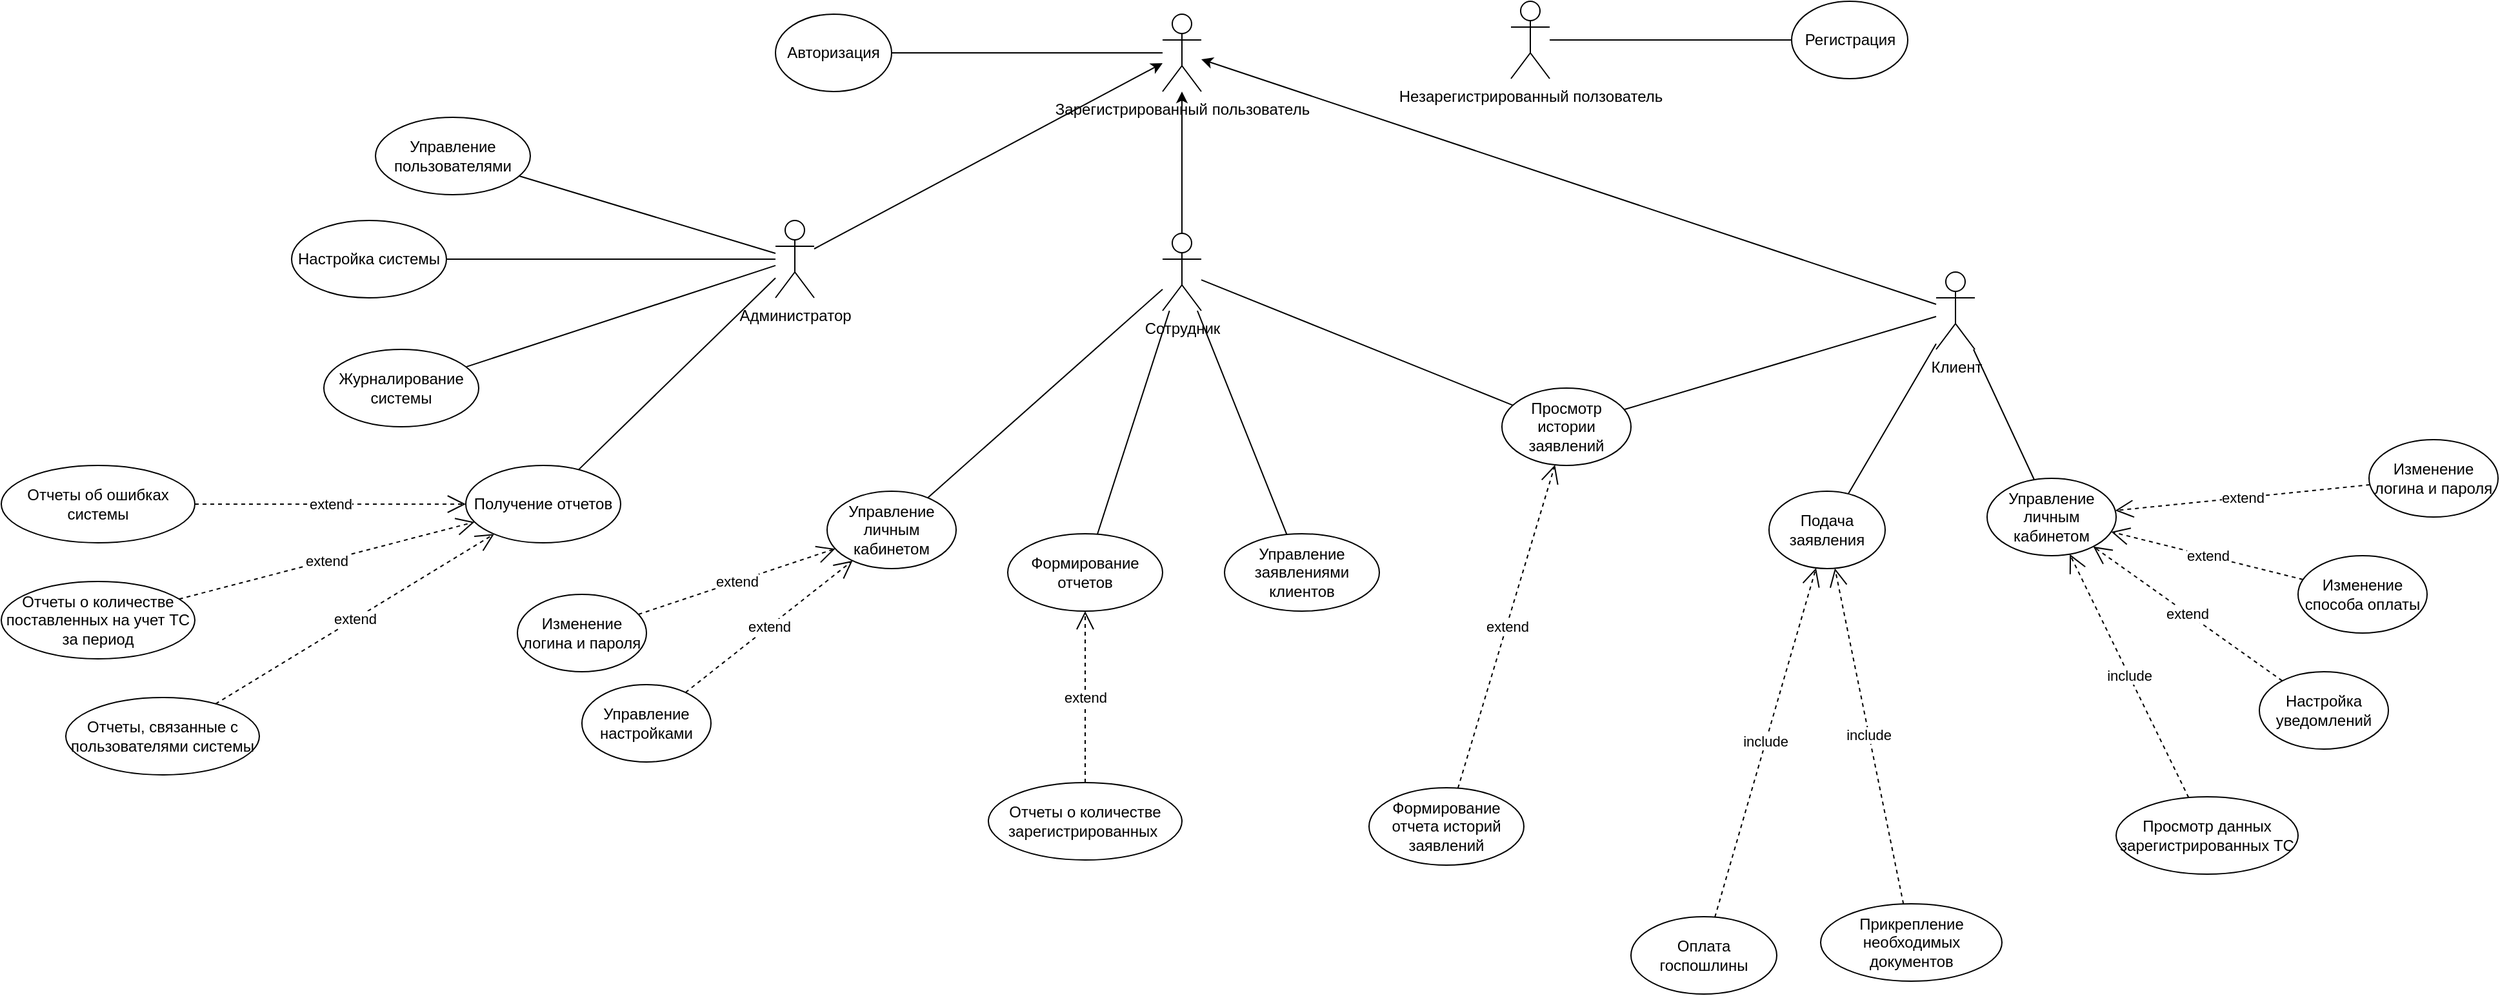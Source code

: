 <mxfile version="24.7.17">
  <diagram name="Страница — 1" id="BYZZg4gn-MK3XCf_8iRn">
    <mxGraphModel dx="2785" dy="821" grid="0" gridSize="10" guides="1" tooltips="1" connect="1" arrows="1" fold="1" page="0" pageScale="1" pageWidth="1169" pageHeight="827" math="0" shadow="0">
      <root>
        <mxCell id="0" />
        <mxCell id="1" parent="0" />
        <mxCell id="q_sG9YHpF0HVxiTM0cFI-21" value="" style="endArrow=none;html=1;rounded=1;jumpStyle=none;shadow=0;" edge="1" parent="1" source="q_sG9YHpF0HVxiTM0cFI-18" target="q_sG9YHpF0HVxiTM0cFI-4">
          <mxGeometry width="50" height="50" relative="1" as="geometry">
            <mxPoint x="540" y="510" as="sourcePoint" />
            <mxPoint x="590" y="460" as="targetPoint" />
          </mxGeometry>
        </mxCell>
        <mxCell id="q_sG9YHpF0HVxiTM0cFI-1" value="Зарегистрированный пользователь" style="shape=umlActor;verticalLabelPosition=bottom;verticalAlign=top;html=1;outlineConnect=0;rounded=1;" vertex="1" parent="1">
          <mxGeometry x="430" y="160" width="30" height="60" as="geometry" />
        </mxCell>
        <mxCell id="q_sG9YHpF0HVxiTM0cFI-2" value="Сотрудник" style="shape=umlActor;verticalLabelPosition=bottom;verticalAlign=top;html=1;outlineConnect=0;rounded=1;" vertex="1" parent="1">
          <mxGeometry x="430" y="330" width="30" height="60" as="geometry" />
        </mxCell>
        <mxCell id="q_sG9YHpF0HVxiTM0cFI-3" value="Незарегистрированный ползователь" style="shape=umlActor;verticalLabelPosition=bottom;verticalAlign=top;html=1;outlineConnect=0;rounded=1;" vertex="1" parent="1">
          <mxGeometry x="700" y="150" width="30" height="60" as="geometry" />
        </mxCell>
        <mxCell id="q_sG9YHpF0HVxiTM0cFI-4" value="Клиент" style="shape=umlActor;verticalLabelPosition=bottom;verticalAlign=top;html=1;outlineConnect=0;rounded=1;" vertex="1" parent="1">
          <mxGeometry x="1029.5" y="360" width="30" height="60" as="geometry" />
        </mxCell>
        <mxCell id="q_sG9YHpF0HVxiTM0cFI-6" value="Администратор" style="shape=umlActor;verticalLabelPosition=bottom;verticalAlign=top;html=1;outlineConnect=0;rounded=1;" vertex="1" parent="1">
          <mxGeometry x="130" y="320" width="30" height="60" as="geometry" />
        </mxCell>
        <mxCell id="q_sG9YHpF0HVxiTM0cFI-7" value="Авторизация" style="ellipse;whiteSpace=wrap;html=1;rounded=1;" vertex="1" parent="1">
          <mxGeometry x="130" y="160" width="90" height="60" as="geometry" />
        </mxCell>
        <mxCell id="q_sG9YHpF0HVxiTM0cFI-9" value="Регистрация" style="ellipse;whiteSpace=wrap;html=1;rounded=1;" vertex="1" parent="1">
          <mxGeometry x="917.5" y="150" width="90" height="60" as="geometry" />
        </mxCell>
        <mxCell id="q_sG9YHpF0HVxiTM0cFI-10" value="" style="endArrow=none;html=1;rounded=1;" edge="1" parent="1" source="q_sG9YHpF0HVxiTM0cFI-3" target="q_sG9YHpF0HVxiTM0cFI-9">
          <mxGeometry width="50" height="50" relative="1" as="geometry">
            <mxPoint x="-12.5" y="350" as="sourcePoint" />
            <mxPoint x="37.5" y="300" as="targetPoint" />
          </mxGeometry>
        </mxCell>
        <mxCell id="q_sG9YHpF0HVxiTM0cFI-11" value="" style="endArrow=none;html=1;rounded=1;" edge="1" parent="1" source="q_sG9YHpF0HVxiTM0cFI-7" target="q_sG9YHpF0HVxiTM0cFI-1">
          <mxGeometry width="50" height="50" relative="1" as="geometry">
            <mxPoint x="640" y="139.55" as="sourcePoint" />
            <mxPoint x="490" y="139.55" as="targetPoint" />
          </mxGeometry>
        </mxCell>
        <mxCell id="q_sG9YHpF0HVxiTM0cFI-12" value="" style="endArrow=classic;html=1;rounded=1;" edge="1" parent="1" source="q_sG9YHpF0HVxiTM0cFI-6" target="q_sG9YHpF0HVxiTM0cFI-1">
          <mxGeometry width="50" height="50" relative="1" as="geometry">
            <mxPoint x="-80" y="400" as="sourcePoint" />
            <mxPoint x="-30" y="350" as="targetPoint" />
          </mxGeometry>
        </mxCell>
        <mxCell id="q_sG9YHpF0HVxiTM0cFI-13" value="" style="endArrow=classic;html=1;rounded=1;" edge="1" parent="1" source="q_sG9YHpF0HVxiTM0cFI-2" target="q_sG9YHpF0HVxiTM0cFI-1">
          <mxGeometry width="50" height="50" relative="1" as="geometry">
            <mxPoint x="170" y="349" as="sourcePoint" />
            <mxPoint x="430" y="161" as="targetPoint" />
          </mxGeometry>
        </mxCell>
        <mxCell id="q_sG9YHpF0HVxiTM0cFI-14" value="" style="endArrow=classic;html=1;rounded=1;" edge="1" parent="1" source="q_sG9YHpF0HVxiTM0cFI-4" target="q_sG9YHpF0HVxiTM0cFI-1">
          <mxGeometry width="50" height="50" relative="1" as="geometry">
            <mxPoint x="180" y="359" as="sourcePoint" />
            <mxPoint x="440" y="171" as="targetPoint" />
          </mxGeometry>
        </mxCell>
        <mxCell id="q_sG9YHpF0HVxiTM0cFI-15" value="Оплата госпошлины" style="ellipse;whiteSpace=wrap;html=1;rounded=1;" vertex="1" parent="1">
          <mxGeometry x="793" y="860" width="113" height="60" as="geometry" />
        </mxCell>
        <mxCell id="q_sG9YHpF0HVxiTM0cFI-18" value="Подача заявления" style="ellipse;whiteSpace=wrap;html=1;rounded=1;" vertex="1" parent="1">
          <mxGeometry x="900" y="530" width="90" height="60" as="geometry" />
        </mxCell>
        <mxCell id="q_sG9YHpF0HVxiTM0cFI-19" value="Прикрепление необходимых документов" style="ellipse;whiteSpace=wrap;html=1;rounded=1;" vertex="1" parent="1">
          <mxGeometry x="940" y="850" width="140.5" height="60" as="geometry" />
        </mxCell>
        <mxCell id="q_sG9YHpF0HVxiTM0cFI-25" value="include" style="endArrow=open;endSize=12;dashed=1;html=1;rounded=1;" edge="1" parent="1" source="q_sG9YHpF0HVxiTM0cFI-19" target="q_sG9YHpF0HVxiTM0cFI-18">
          <mxGeometry x="0.004" width="160" relative="1" as="geometry">
            <mxPoint x="465" y="520" as="sourcePoint" />
            <mxPoint x="625" y="520" as="targetPoint" />
            <mxPoint as="offset" />
          </mxGeometry>
        </mxCell>
        <mxCell id="q_sG9YHpF0HVxiTM0cFI-26" value="include" style="endArrow=open;endSize=12;dashed=1;html=1;rounded=1;" edge="1" parent="1" source="q_sG9YHpF0HVxiTM0cFI-15" target="q_sG9YHpF0HVxiTM0cFI-18">
          <mxGeometry x="0.003" width="160" relative="1" as="geometry">
            <mxPoint x="588" y="664" as="sourcePoint" />
            <mxPoint x="759" y="533" as="targetPoint" />
            <mxPoint as="offset" />
          </mxGeometry>
        </mxCell>
        <mxCell id="q_sG9YHpF0HVxiTM0cFI-30" value="Управление заявлениями клиентов" style="ellipse;whiteSpace=wrap;html=1;rounded=1;" vertex="1" parent="1">
          <mxGeometry x="478" y="563" width="120" height="60" as="geometry" />
        </mxCell>
        <mxCell id="q_sG9YHpF0HVxiTM0cFI-35" value="" style="endArrow=none;html=1;rounded=1;jumpStyle=none;shadow=0;" edge="1" parent="1" source="q_sG9YHpF0HVxiTM0cFI-30" target="q_sG9YHpF0HVxiTM0cFI-2">
          <mxGeometry width="50" height="50" relative="1" as="geometry">
            <mxPoint x="500" y="458" as="sourcePoint" />
            <mxPoint x="538" y="400" as="targetPoint" />
          </mxGeometry>
        </mxCell>
        <mxCell id="q_sG9YHpF0HVxiTM0cFI-38" value="Формирование отчетов" style="ellipse;whiteSpace=wrap;html=1;rounded=1;" vertex="1" parent="1">
          <mxGeometry x="310" y="563" width="120" height="60" as="geometry" />
        </mxCell>
        <mxCell id="q_sG9YHpF0HVxiTM0cFI-39" value="" style="endArrow=none;html=1;rounded=1;jumpStyle=none;shadow=0;" edge="1" parent="1" source="q_sG9YHpF0HVxiTM0cFI-38" target="q_sG9YHpF0HVxiTM0cFI-2">
          <mxGeometry width="50" height="50" relative="1" as="geometry">
            <mxPoint x="315" y="473" as="sourcePoint" />
            <mxPoint x="250" y="350" as="targetPoint" />
          </mxGeometry>
        </mxCell>
        <mxCell id="q_sG9YHpF0HVxiTM0cFI-41" value="Получение отчетов" style="ellipse;whiteSpace=wrap;html=1;rounded=1;" vertex="1" parent="1">
          <mxGeometry x="-110" y="510" width="120" height="60" as="geometry" />
        </mxCell>
        <mxCell id="q_sG9YHpF0HVxiTM0cFI-42" value="Отчеты, связанные с пользователями системы" style="ellipse;whiteSpace=wrap;html=1;rounded=1;" vertex="1" parent="1">
          <mxGeometry x="-420" y="690" width="150" height="60" as="geometry" />
        </mxCell>
        <mxCell id="q_sG9YHpF0HVxiTM0cFI-43" value="Управление пользователями" style="ellipse;whiteSpace=wrap;html=1;rounded=1;" vertex="1" parent="1">
          <mxGeometry x="-180" y="240" width="120" height="60" as="geometry" />
        </mxCell>
        <mxCell id="q_sG9YHpF0HVxiTM0cFI-44" value="Настройка системы" style="ellipse;whiteSpace=wrap;html=1;rounded=1;" vertex="1" parent="1">
          <mxGeometry x="-245" y="320" width="120" height="60" as="geometry" />
        </mxCell>
        <mxCell id="q_sG9YHpF0HVxiTM0cFI-46" value="" style="endArrow=none;html=1;rounded=1;" edge="1" parent="1" source="q_sG9YHpF0HVxiTM0cFI-6" target="q_sG9YHpF0HVxiTM0cFI-44">
          <mxGeometry width="50" height="50" relative="1" as="geometry">
            <mxPoint x="140" y="420" as="sourcePoint" />
            <mxPoint x="-10" y="420" as="targetPoint" />
          </mxGeometry>
        </mxCell>
        <mxCell id="q_sG9YHpF0HVxiTM0cFI-47" value="" style="endArrow=none;html=1;rounded=1;" edge="1" parent="1" source="q_sG9YHpF0HVxiTM0cFI-6" target="q_sG9YHpF0HVxiTM0cFI-43">
          <mxGeometry width="50" height="50" relative="1" as="geometry">
            <mxPoint x="140" y="280" as="sourcePoint" />
            <mxPoint x="-10" y="280" as="targetPoint" />
          </mxGeometry>
        </mxCell>
        <mxCell id="q_sG9YHpF0HVxiTM0cFI-48" value="" style="endArrow=none;html=1;rounded=1;" edge="1" parent="1" source="q_sG9YHpF0HVxiTM0cFI-6" target="q_sG9YHpF0HVxiTM0cFI-41">
          <mxGeometry width="50" height="50" relative="1" as="geometry">
            <mxPoint x="262" y="420" as="sourcePoint" />
            <mxPoint x="110" y="476" as="targetPoint" />
          </mxGeometry>
        </mxCell>
        <mxCell id="q_sG9YHpF0HVxiTM0cFI-49" value="extend" style="endArrow=open;endSize=12;dashed=1;html=1;rounded=1;" edge="1" parent="1" source="q_sG9YHpF0HVxiTM0cFI-42" target="q_sG9YHpF0HVxiTM0cFI-41">
          <mxGeometry x="-0.002" width="160" relative="1" as="geometry">
            <mxPoint x="35" y="728" as="sourcePoint" />
            <mxPoint x="150" y="610" as="targetPoint" />
            <mxPoint as="offset" />
          </mxGeometry>
        </mxCell>
        <mxCell id="q_sG9YHpF0HVxiTM0cFI-50" value="Отчеты о количестве поставленных на учет ТС за период" style="ellipse;whiteSpace=wrap;html=1;rounded=1;" vertex="1" parent="1">
          <mxGeometry x="-470" y="600" width="150" height="60" as="geometry" />
        </mxCell>
        <mxCell id="q_sG9YHpF0HVxiTM0cFI-51" value="extend" style="endArrow=open;endSize=12;dashed=1;html=1;rounded=1;" edge="1" parent="1" source="q_sG9YHpF0HVxiTM0cFI-50" target="q_sG9YHpF0HVxiTM0cFI-41">
          <mxGeometry x="-0.002" width="160" relative="1" as="geometry">
            <mxPoint x="-153.5" y="621" as="sourcePoint" />
            <mxPoint x="-46.5" y="459" as="targetPoint" />
            <mxPoint as="offset" />
          </mxGeometry>
        </mxCell>
        <mxCell id="q_sG9YHpF0HVxiTM0cFI-54" value="Отчеты о количестве зарегистрированных&amp;nbsp;" style="ellipse;whiteSpace=wrap;html=1;rounded=1;" vertex="1" parent="1">
          <mxGeometry x="295" y="756" width="150" height="60" as="geometry" />
        </mxCell>
        <mxCell id="q_sG9YHpF0HVxiTM0cFI-55" value="extend" style="endArrow=open;endSize=12;dashed=1;html=1;rounded=1;" edge="1" parent="1" source="q_sG9YHpF0HVxiTM0cFI-54" target="q_sG9YHpF0HVxiTM0cFI-38">
          <mxGeometry x="0.002" width="160" relative="1" as="geometry">
            <mxPoint x="202" y="749" as="sourcePoint" />
            <mxPoint x="220" y="560" as="targetPoint" />
            <mxPoint as="offset" />
          </mxGeometry>
        </mxCell>
        <mxCell id="q_sG9YHpF0HVxiTM0cFI-56" value="Управление личным кабинетом" style="ellipse;whiteSpace=wrap;html=1;rounded=1;" vertex="1" parent="1">
          <mxGeometry x="1069" y="520" width="100" height="60" as="geometry" />
        </mxCell>
        <mxCell id="q_sG9YHpF0HVxiTM0cFI-58" value="" style="endArrow=none;html=1;rounded=1;jumpStyle=none;shadow=0;" edge="1" parent="1" source="q_sG9YHpF0HVxiTM0cFI-56" target="q_sG9YHpF0HVxiTM0cFI-4">
          <mxGeometry width="50" height="50" relative="1" as="geometry">
            <mxPoint x="900" y="320" as="sourcePoint" />
            <mxPoint x="827" y="234" as="targetPoint" />
          </mxGeometry>
        </mxCell>
        <mxCell id="q_sG9YHpF0HVxiTM0cFI-59" value="Изменение способа оплаты" style="ellipse;whiteSpace=wrap;html=1;rounded=1;" vertex="1" parent="1">
          <mxGeometry x="1310" y="580" width="100" height="60" as="geometry" />
        </mxCell>
        <mxCell id="q_sG9YHpF0HVxiTM0cFI-60" value="Просмотр истории заявлений" style="ellipse;whiteSpace=wrap;html=1;rounded=1;" vertex="1" parent="1">
          <mxGeometry x="693" y="450" width="100" height="60" as="geometry" />
        </mxCell>
        <mxCell id="q_sG9YHpF0HVxiTM0cFI-61" value="" style="endArrow=none;html=1;rounded=1;jumpStyle=none;shadow=0;" edge="1" parent="1" source="q_sG9YHpF0HVxiTM0cFI-60" target="q_sG9YHpF0HVxiTM0cFI-2">
          <mxGeometry width="50" height="50" relative="1" as="geometry">
            <mxPoint x="680" y="390" as="sourcePoint" />
            <mxPoint x="568" y="409" as="targetPoint" />
          </mxGeometry>
        </mxCell>
        <mxCell id="q_sG9YHpF0HVxiTM0cFI-62" value="" style="endArrow=none;html=1;rounded=1;jumpStyle=none;shadow=0;" edge="1" parent="1" source="q_sG9YHpF0HVxiTM0cFI-4" target="q_sG9YHpF0HVxiTM0cFI-60">
          <mxGeometry width="50" height="50" relative="1" as="geometry">
            <mxPoint x="640" y="361" as="sourcePoint" />
            <mxPoint x="528" y="380" as="targetPoint" />
          </mxGeometry>
        </mxCell>
        <mxCell id="q_sG9YHpF0HVxiTM0cFI-64" value="extend" style="endArrow=open;endSize=12;dashed=1;html=1;rounded=1;" edge="1" parent="1" source="q_sG9YHpF0HVxiTM0cFI-59" target="q_sG9YHpF0HVxiTM0cFI-56">
          <mxGeometry width="160" relative="1" as="geometry">
            <mxPoint x="1080" y="471" as="sourcePoint" />
            <mxPoint x="970" y="380" as="targetPoint" />
          </mxGeometry>
        </mxCell>
        <mxCell id="q_sG9YHpF0HVxiTM0cFI-65" value="Настройка уведомлений" style="ellipse;whiteSpace=wrap;html=1;rounded=1;" vertex="1" parent="1">
          <mxGeometry x="1280" y="670" width="100" height="60" as="geometry" />
        </mxCell>
        <mxCell id="q_sG9YHpF0HVxiTM0cFI-66" value="extend" style="endArrow=open;endSize=12;dashed=1;html=1;rounded=1;" edge="1" parent="1" source="q_sG9YHpF0HVxiTM0cFI-65" target="q_sG9YHpF0HVxiTM0cFI-56">
          <mxGeometry width="160" relative="1" as="geometry">
            <mxPoint x="1093" y="561" as="sourcePoint" />
            <mxPoint x="963" y="416" as="targetPoint" />
          </mxGeometry>
        </mxCell>
        <mxCell id="q_sG9YHpF0HVxiTM0cFI-67" value="Журналирование системы" style="ellipse;whiteSpace=wrap;html=1;rounded=1;" vertex="1" parent="1">
          <mxGeometry x="-220" y="420" width="120" height="60" as="geometry" />
        </mxCell>
        <mxCell id="q_sG9YHpF0HVxiTM0cFI-68" value="" style="endArrow=none;html=1;rounded=1;" edge="1" parent="1" target="q_sG9YHpF0HVxiTM0cFI-67" source="q_sG9YHpF0HVxiTM0cFI-6">
          <mxGeometry width="50" height="50" relative="1" as="geometry">
            <mxPoint x="130" y="441" as="sourcePoint" />
            <mxPoint x="-10" y="510" as="targetPoint" />
          </mxGeometry>
        </mxCell>
        <mxCell id="q_sG9YHpF0HVxiTM0cFI-69" value="Отчеты об ошибках системы" style="ellipse;whiteSpace=wrap;html=1;rounded=1;" vertex="1" parent="1">
          <mxGeometry x="-470" y="510" width="150" height="60" as="geometry" />
        </mxCell>
        <mxCell id="q_sG9YHpF0HVxiTM0cFI-70" value="extend" style="endArrow=open;endSize=12;dashed=1;html=1;rounded=1;" edge="1" parent="1" source="q_sG9YHpF0HVxiTM0cFI-69" target="q_sG9YHpF0HVxiTM0cFI-41">
          <mxGeometry x="-0.002" width="160" relative="1" as="geometry">
            <mxPoint x="-193.5" y="537" as="sourcePoint" />
            <mxPoint x="-6" y="450" as="targetPoint" />
            <mxPoint as="offset" />
          </mxGeometry>
        </mxCell>
        <mxCell id="q_sG9YHpF0HVxiTM0cFI-71" value="Формирование отчета историй заявлений" style="ellipse;whiteSpace=wrap;html=1;rounded=1;" vertex="1" parent="1">
          <mxGeometry x="590" y="760" width="120" height="60" as="geometry" />
        </mxCell>
        <mxCell id="q_sG9YHpF0HVxiTM0cFI-72" value="extend" style="endArrow=open;endSize=12;dashed=1;html=1;rounded=1;" edge="1" parent="1" source="q_sG9YHpF0HVxiTM0cFI-71" target="q_sG9YHpF0HVxiTM0cFI-60">
          <mxGeometry width="160" relative="1" as="geometry">
            <mxPoint x="549" y="721" as="sourcePoint" />
            <mxPoint x="837" y="530" as="targetPoint" />
          </mxGeometry>
        </mxCell>
        <mxCell id="q_sG9YHpF0HVxiTM0cFI-75" value="Просмотр данных зарегистрированных ТС" style="ellipse;whiteSpace=wrap;html=1;rounded=1;shadow=0;" vertex="1" parent="1">
          <mxGeometry x="1169" y="767" width="141" height="60" as="geometry" />
        </mxCell>
        <mxCell id="q_sG9YHpF0HVxiTM0cFI-78" value="include" style="endArrow=open;endSize=12;dashed=1;html=1;rounded=1;" edge="1" parent="1" source="q_sG9YHpF0HVxiTM0cFI-75" target="q_sG9YHpF0HVxiTM0cFI-56">
          <mxGeometry x="0.002" width="160" relative="1" as="geometry">
            <mxPoint x="1227.5" y="730" as="sourcePoint" />
            <mxPoint x="1080.5" y="626" as="targetPoint" />
            <mxPoint as="offset" />
          </mxGeometry>
        </mxCell>
        <mxCell id="q_sG9YHpF0HVxiTM0cFI-79" value="Управление личным кабинетом" style="ellipse;whiteSpace=wrap;html=1;rounded=1;" vertex="1" parent="1">
          <mxGeometry x="170" y="530" width="100" height="60" as="geometry" />
        </mxCell>
        <mxCell id="q_sG9YHpF0HVxiTM0cFI-80" value="" style="endArrow=none;html=1;rounded=1;jumpStyle=none;shadow=0;" edge="1" parent="1" source="q_sG9YHpF0HVxiTM0cFI-79" target="q_sG9YHpF0HVxiTM0cFI-2">
          <mxGeometry width="50" height="50" relative="1" as="geometry">
            <mxPoint x="511" y="190" as="sourcePoint" />
            <mxPoint x="669" y="290" as="targetPoint" />
          </mxGeometry>
        </mxCell>
        <mxCell id="q_sG9YHpF0HVxiTM0cFI-81" value="Изменение логина и пароля" style="ellipse;whiteSpace=wrap;html=1;rounded=1;" vertex="1" parent="1">
          <mxGeometry x="1365" y="490" width="100" height="60" as="geometry" />
        </mxCell>
        <mxCell id="q_sG9YHpF0HVxiTM0cFI-82" value="extend" style="endArrow=open;endSize=12;dashed=1;html=1;rounded=1;" edge="1" parent="1" source="q_sG9YHpF0HVxiTM0cFI-81" target="q_sG9YHpF0HVxiTM0cFI-56">
          <mxGeometry width="160" relative="1" as="geometry">
            <mxPoint x="1135" y="381" as="sourcePoint" />
            <mxPoint x="1220" y="472" as="targetPoint" />
          </mxGeometry>
        </mxCell>
        <mxCell id="q_sG9YHpF0HVxiTM0cFI-83" value="Изменение логина и пароля" style="ellipse;whiteSpace=wrap;html=1;rounded=1;" vertex="1" parent="1">
          <mxGeometry x="-70" y="610" width="100" height="60" as="geometry" />
        </mxCell>
        <mxCell id="q_sG9YHpF0HVxiTM0cFI-84" value="extend" style="endArrow=open;endSize=12;dashed=1;html=1;rounded=1;" edge="1" parent="1" source="q_sG9YHpF0HVxiTM0cFI-83" target="q_sG9YHpF0HVxiTM0cFI-79">
          <mxGeometry width="160" relative="1" as="geometry">
            <mxPoint x="-125" y="479" as="sourcePoint" />
            <mxPoint x="-40" y="570" as="targetPoint" />
          </mxGeometry>
        </mxCell>
        <mxCell id="q_sG9YHpF0HVxiTM0cFI-85" value="Управление настройками" style="ellipse;whiteSpace=wrap;html=1;rounded=1;" vertex="1" parent="1">
          <mxGeometry x="-20" y="680" width="100" height="60" as="geometry" />
        </mxCell>
        <mxCell id="q_sG9YHpF0HVxiTM0cFI-86" value="extend" style="endArrow=open;endSize=12;dashed=1;html=1;rounded=1;" edge="1" parent="1" source="q_sG9YHpF0HVxiTM0cFI-85" target="q_sG9YHpF0HVxiTM0cFI-79">
          <mxGeometry width="160" relative="1" as="geometry">
            <mxPoint x="-115" y="604" as="sourcePoint" />
            <mxPoint x="186" y="700" as="targetPoint" />
          </mxGeometry>
        </mxCell>
      </root>
    </mxGraphModel>
  </diagram>
</mxfile>
